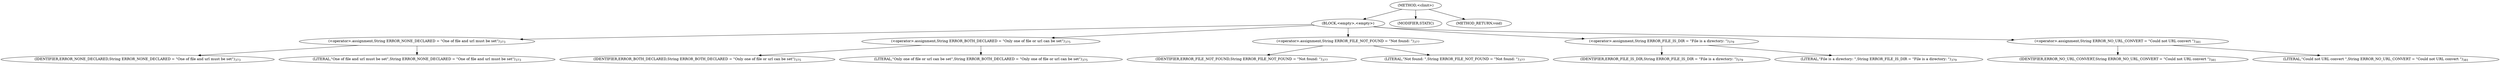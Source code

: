 digraph "&lt;clinit&gt;" {  
"810" [label = <(METHOD,&lt;clinit&gt;)> ]
"811" [label = <(BLOCK,&lt;empty&gt;,&lt;empty&gt;)> ]
"812" [label = <(&lt;operator&gt;.assignment,String ERROR_NONE_DECLARED = &quot;One of file and url must be set&quot;)<SUB>373</SUB>> ]
"813" [label = <(IDENTIFIER,ERROR_NONE_DECLARED,String ERROR_NONE_DECLARED = &quot;One of file and url must be set&quot;)<SUB>373</SUB>> ]
"814" [label = <(LITERAL,&quot;One of file and url must be set&quot;,String ERROR_NONE_DECLARED = &quot;One of file and url must be set&quot;)<SUB>373</SUB>> ]
"815" [label = <(&lt;operator&gt;.assignment,String ERROR_BOTH_DECLARED = &quot;Only one of file or url can be set&quot;)<SUB>375</SUB>> ]
"816" [label = <(IDENTIFIER,ERROR_BOTH_DECLARED,String ERROR_BOTH_DECLARED = &quot;Only one of file or url can be set&quot;)<SUB>375</SUB>> ]
"817" [label = <(LITERAL,&quot;Only one of file or url can be set&quot;,String ERROR_BOTH_DECLARED = &quot;Only one of file or url can be set&quot;)<SUB>375</SUB>> ]
"818" [label = <(&lt;operator&gt;.assignment,String ERROR_FILE_NOT_FOUND = &quot;Not found: &quot;)<SUB>377</SUB>> ]
"819" [label = <(IDENTIFIER,ERROR_FILE_NOT_FOUND,String ERROR_FILE_NOT_FOUND = &quot;Not found: &quot;)<SUB>377</SUB>> ]
"820" [label = <(LITERAL,&quot;Not found: &quot;,String ERROR_FILE_NOT_FOUND = &quot;Not found: &quot;)<SUB>377</SUB>> ]
"821" [label = <(&lt;operator&gt;.assignment,String ERROR_FILE_IS_DIR = &quot;File is a directory: &quot;)<SUB>379</SUB>> ]
"822" [label = <(IDENTIFIER,ERROR_FILE_IS_DIR,String ERROR_FILE_IS_DIR = &quot;File is a directory: &quot;)<SUB>379</SUB>> ]
"823" [label = <(LITERAL,&quot;File is a directory: &quot;,String ERROR_FILE_IS_DIR = &quot;File is a directory: &quot;)<SUB>379</SUB>> ]
"824" [label = <(&lt;operator&gt;.assignment,String ERROR_NO_URL_CONVERT = &quot;Could not URL convert &quot;)<SUB>381</SUB>> ]
"825" [label = <(IDENTIFIER,ERROR_NO_URL_CONVERT,String ERROR_NO_URL_CONVERT = &quot;Could not URL convert &quot;)<SUB>381</SUB>> ]
"826" [label = <(LITERAL,&quot;Could not URL convert &quot;,String ERROR_NO_URL_CONVERT = &quot;Could not URL convert &quot;)<SUB>381</SUB>> ]
"827" [label = <(MODIFIER,STATIC)> ]
"828" [label = <(METHOD_RETURN,void)> ]
  "810" -> "811" 
  "810" -> "827" 
  "810" -> "828" 
  "811" -> "812" 
  "811" -> "815" 
  "811" -> "818" 
  "811" -> "821" 
  "811" -> "824" 
  "812" -> "813" 
  "812" -> "814" 
  "815" -> "816" 
  "815" -> "817" 
  "818" -> "819" 
  "818" -> "820" 
  "821" -> "822" 
  "821" -> "823" 
  "824" -> "825" 
  "824" -> "826" 
}
